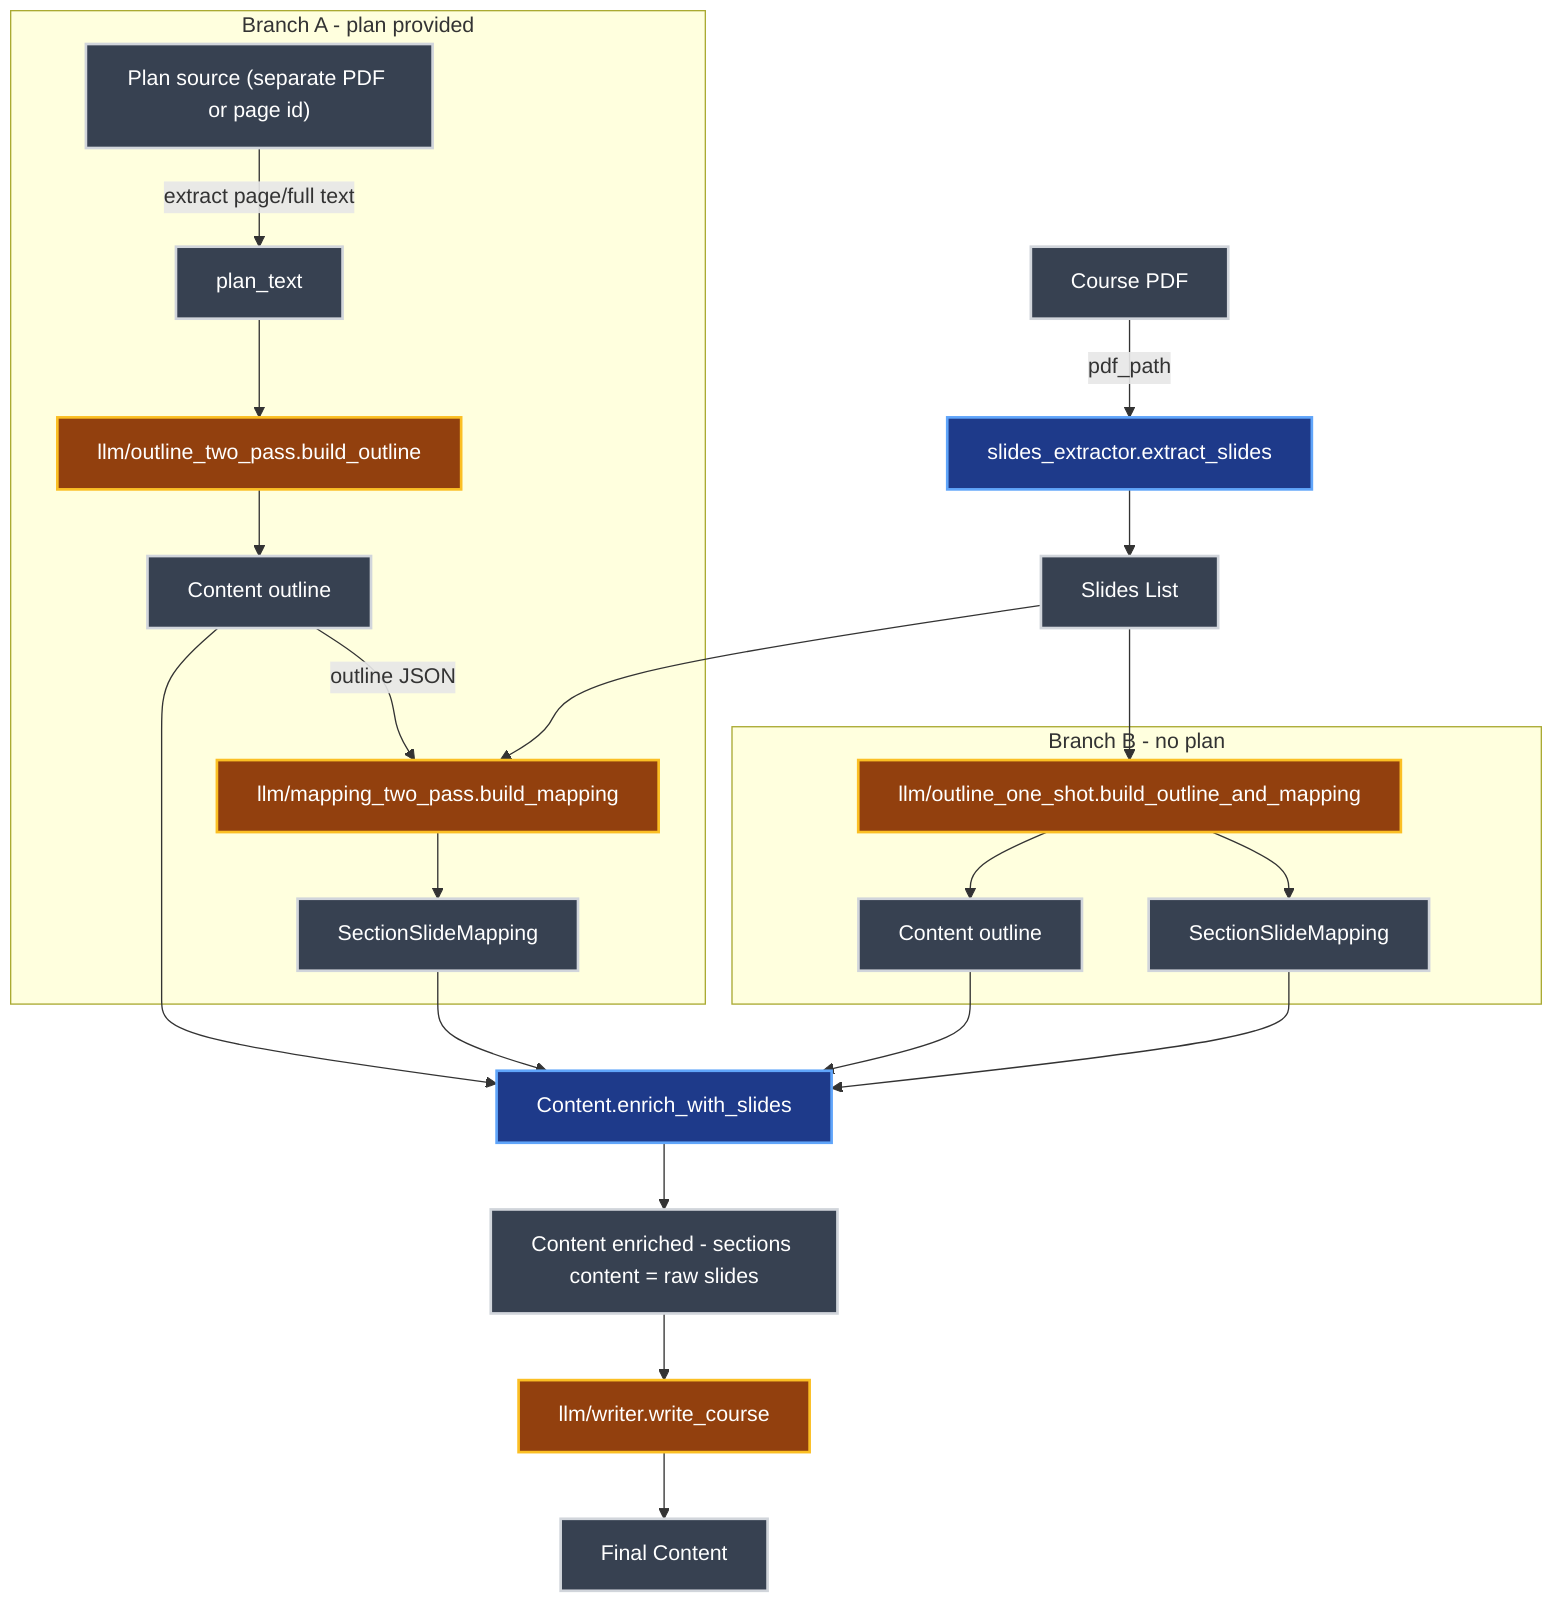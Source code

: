 flowchart TD
  %% Classes
  classDef det fill:#1e3a8a,stroke:#60a5fa,stroke-width:2px,color:#ffffff
  classDef llm fill:#92400e,stroke:#fbbf24,stroke-width:2px,color:#ffffff
  classDef io  fill:#374151,stroke:#d1d5db,stroke-width:2px,color:#ffffff

  %% Inputs
  course_pdf[Course PDF]:::io
  plan_src["Plan source (separate PDF or page id)"]:::io

  %% Slide extraction
  slides_extractor[slides_extractor.extract_slides]:::det
  course_pdf -->|pdf_path| slides_extractor
  slides_extractor --> slides[Slides List]:::io

  %% Branch A: plan provided
  subgraph A[Branch A - plan provided]
    plan_text[plan_text]:::io
    plan_src -->|extract page/full text| plan_text

    outline_two[llm/outline_two_pass.build_outline]:::llm
    mapping_two[llm/mapping_two_pass.build_mapping]:::llm

    plan_text --> outline_two
    outline_two --> outline_A[Content outline]:::io

    outline_A -->|outline JSON| mapping_two
    mapping_two --> mapping_A[SectionSlideMapping]:::io
  end

  %% Branch B: no plan
  subgraph B[Branch B - no plan]
    one_shot[llm/outline_one_shot.build_outline_and_mapping]:::llm
    one_shot --> outline_B[Content outline]:::io
    one_shot --> mapping_B[SectionSlideMapping]:::io
  end

  %% Connect slides to both branches
  slides --> mapping_two
  slides --> one_shot

  %% Enrichment
  enrich[Content.enrich_with_slides]:::det
  outline_A --> enrich
  mapping_A --> enrich
  outline_B --> enrich
  mapping_B --> enrich
  enrich --> enriched[Content enriched - sections content = raw slides]:::io

  %% Writer
  writer[llm/writer.write_course]:::llm
  enriched --> writer --> final[Final Content]:::io